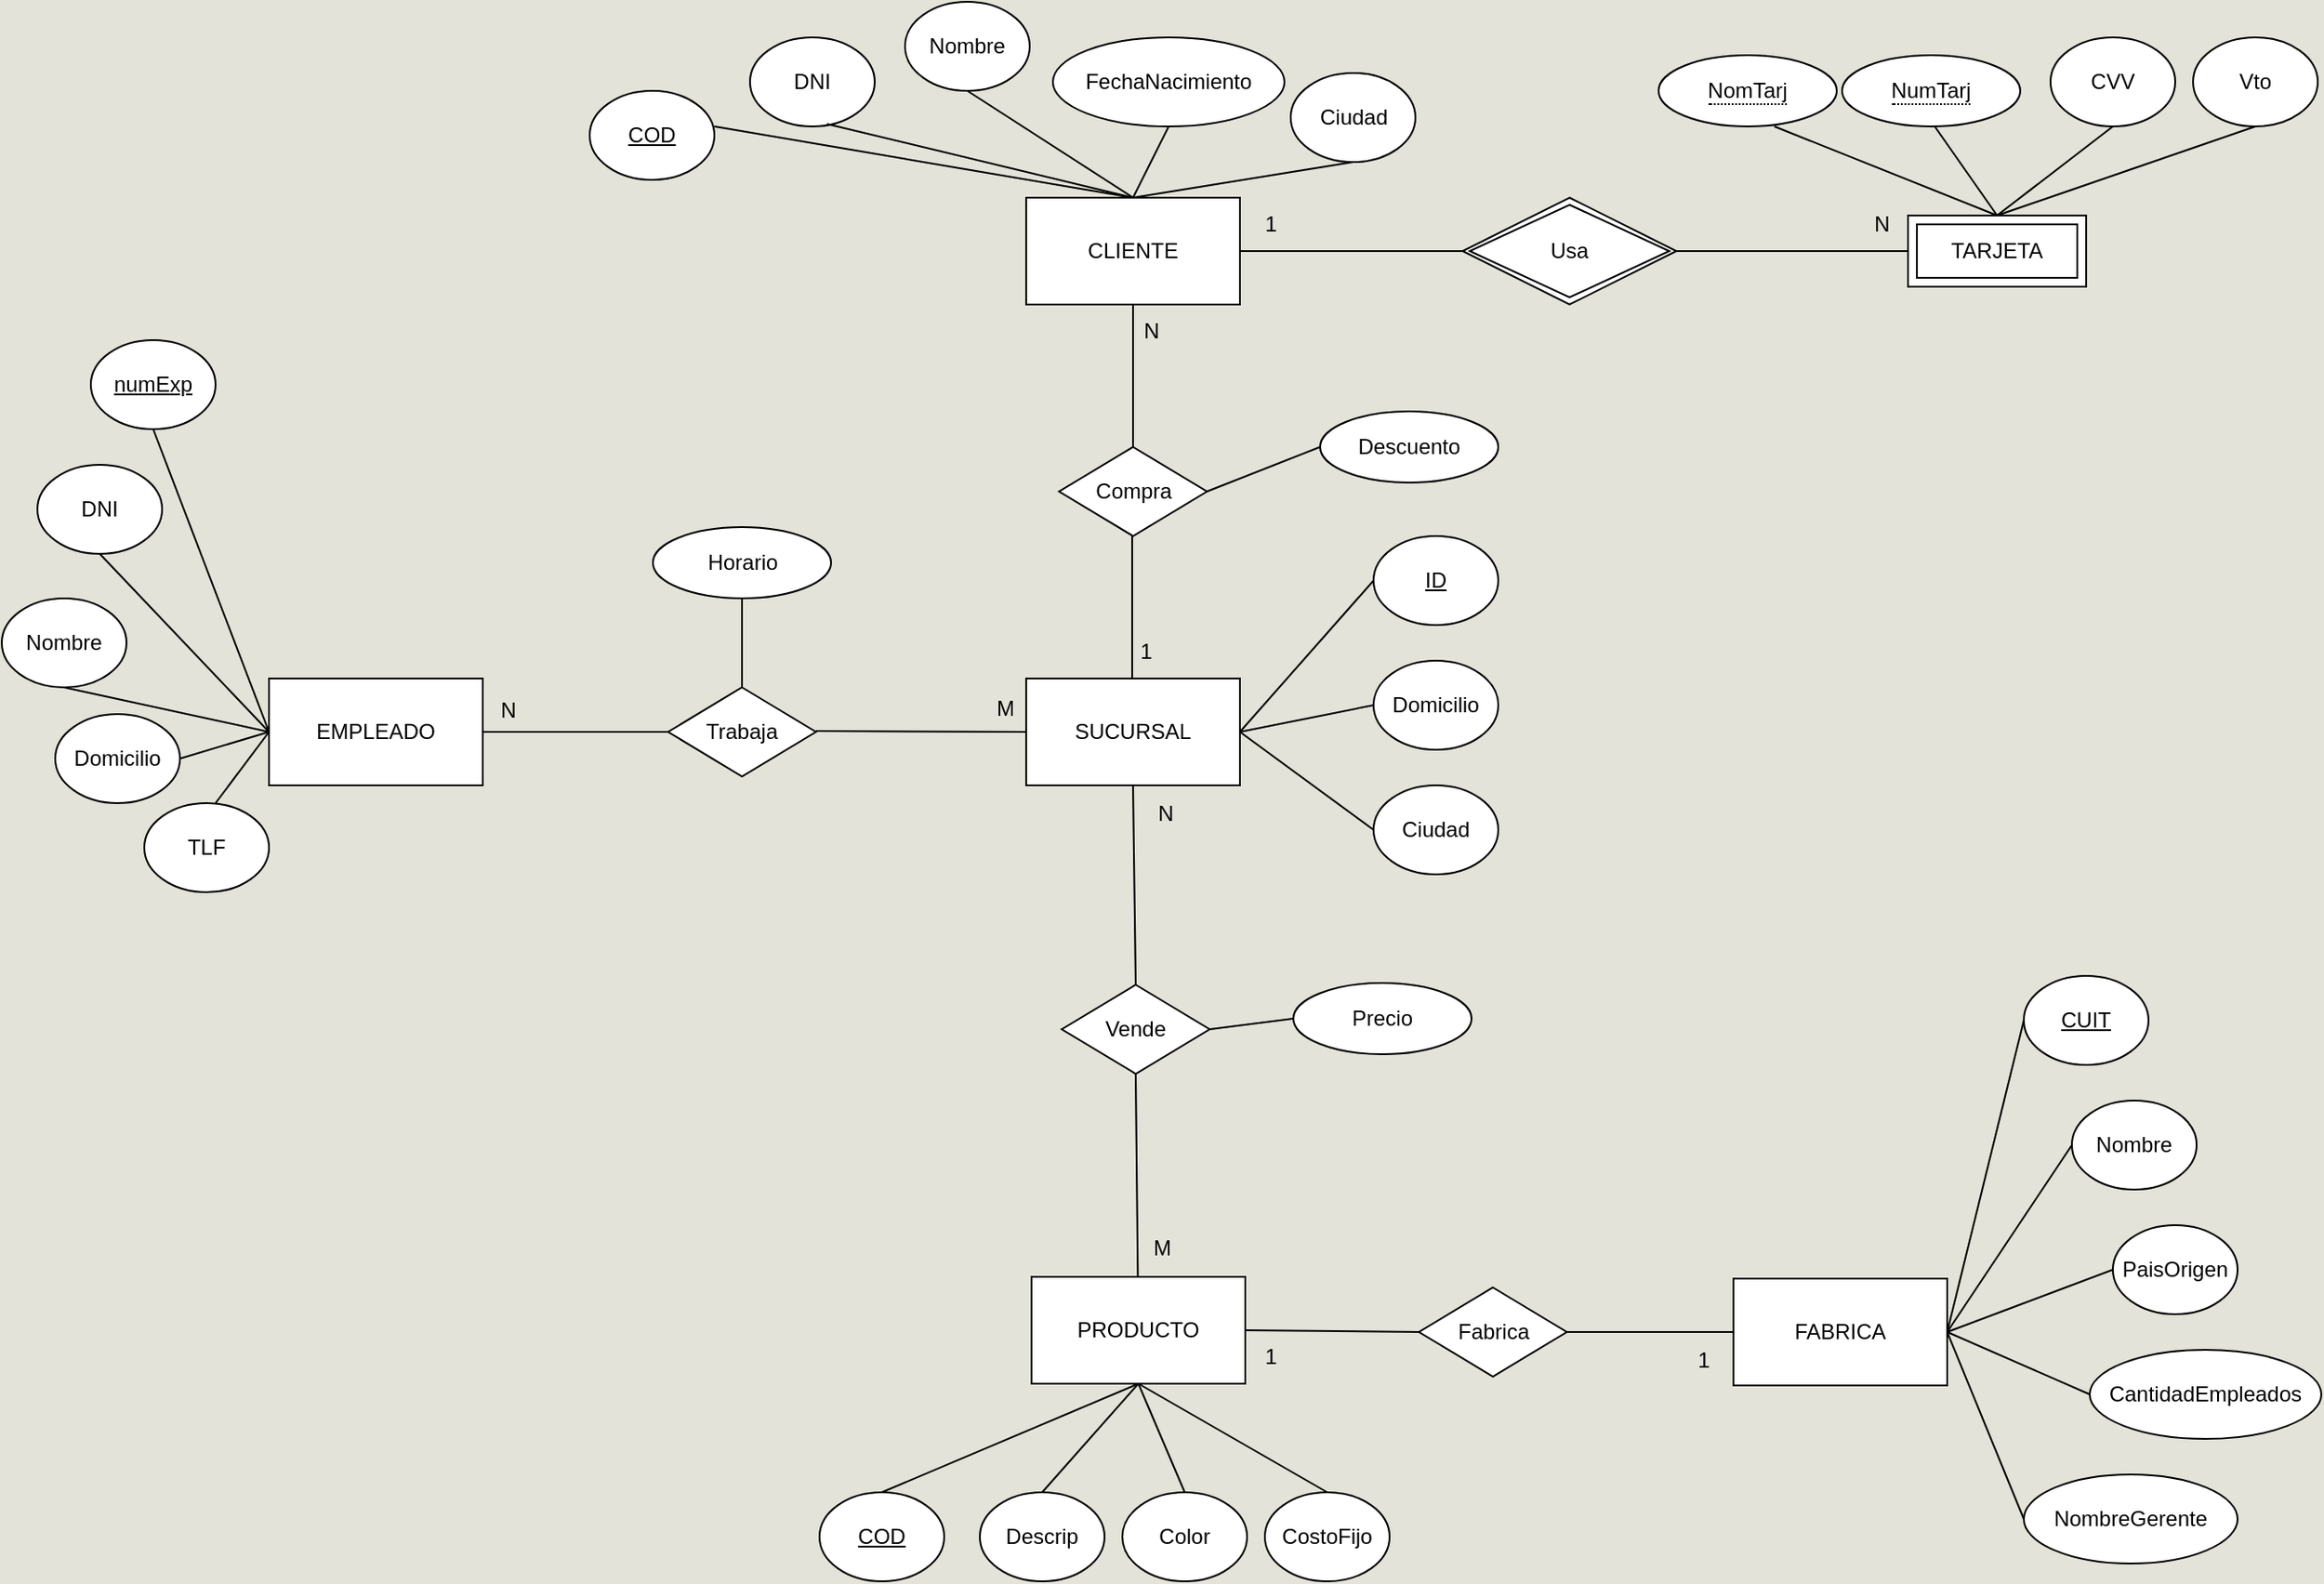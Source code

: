 <mxfile version="28.2.4">
  <diagram name="Página-1" id="9kMwiWJVpVFOU7eIDCeR">
    <mxGraphModel dx="1281" dy="597" grid="0" gridSize="10" guides="0" tooltips="1" connect="1" arrows="1" fold="1" page="1" pageScale="1" pageWidth="1654" pageHeight="1169" background="light-dark(#e3e3d9, #121212)" math="0" shadow="0">
      <root>
        <mxCell id="0" />
        <mxCell id="1" parent="0" />
        <mxCell id="zRIx5lJEsnqqh7HefP3U-1" value="SUCURSAL" style="rounded=0;whiteSpace=wrap;html=1;" parent="1" vertex="1">
          <mxGeometry x="605" y="400" width="120" height="60" as="geometry" />
        </mxCell>
        <mxCell id="zRIx5lJEsnqqh7HefP3U-2" value="EMPLEADO" style="rounded=0;whiteSpace=wrap;html=1;" parent="1" vertex="1">
          <mxGeometry x="180" y="400" width="120" height="60" as="geometry" />
        </mxCell>
        <mxCell id="zRIx5lJEsnqqh7HefP3U-3" value="PRODUCTO" style="rounded=0;whiteSpace=wrap;html=1;" parent="1" vertex="1">
          <mxGeometry x="608" y="736" width="120" height="60" as="geometry" />
        </mxCell>
        <mxCell id="zRIx5lJEsnqqh7HefP3U-4" value="FABRICA" style="rounded=0;whiteSpace=wrap;html=1;" parent="1" vertex="1">
          <mxGeometry x="1002" y="737" width="120" height="60" as="geometry" />
        </mxCell>
        <mxCell id="zRIx5lJEsnqqh7HefP3U-6" value="CLIENTE" style="rounded=0;whiteSpace=wrap;html=1;" parent="1" vertex="1">
          <mxGeometry x="605" y="130" width="120" height="60" as="geometry" />
        </mxCell>
        <mxCell id="KTyzmpf07YUTBIpUTj2X-12" value="&lt;u&gt;numExp&lt;/u&gt;" style="ellipse;whiteSpace=wrap;html=1;" parent="1" vertex="1">
          <mxGeometry x="80" y="210" width="70" height="50" as="geometry" />
        </mxCell>
        <mxCell id="KTyzmpf07YUTBIpUTj2X-13" value="Domicilio" style="ellipse;whiteSpace=wrap;html=1;" parent="1" vertex="1">
          <mxGeometry x="60" y="420" width="70" height="50" as="geometry" />
        </mxCell>
        <mxCell id="KTyzmpf07YUTBIpUTj2X-14" value="DNI" style="ellipse;whiteSpace=wrap;html=1;" parent="1" vertex="1">
          <mxGeometry x="50" y="280" width="70" height="50" as="geometry" />
        </mxCell>
        <mxCell id="KTyzmpf07YUTBIpUTj2X-15" value="" style="endArrow=none;html=1;rounded=0;exitX=0.5;exitY=1;exitDx=0;exitDy=0;" parent="1" source="KTyzmpf07YUTBIpUTj2X-12" edge="1">
          <mxGeometry width="50" height="50" relative="1" as="geometry">
            <mxPoint x="980" y="80" as="sourcePoint" />
            <mxPoint x="180" y="430" as="targetPoint" />
          </mxGeometry>
        </mxCell>
        <mxCell id="KTyzmpf07YUTBIpUTj2X-16" value="" style="endArrow=none;html=1;rounded=0;exitX=0.5;exitY=1;exitDx=0;exitDy=0;entryX=0;entryY=0.5;entryDx=0;entryDy=0;" parent="1" source="KTyzmpf07YUTBIpUTj2X-14" target="zRIx5lJEsnqqh7HefP3U-2" edge="1">
          <mxGeometry width="50" height="50" relative="1" as="geometry">
            <mxPoint x="1005" y="180" as="sourcePoint" />
            <mxPoint x="1030" y="220" as="targetPoint" />
          </mxGeometry>
        </mxCell>
        <mxCell id="KTyzmpf07YUTBIpUTj2X-17" value="" style="endArrow=none;html=1;rounded=0;exitX=0.5;exitY=1;exitDx=0;exitDy=0;entryX=0;entryY=0.5;entryDx=0;entryDy=0;" parent="1" source="KTyzmpf07YUTBIpUTj2X-18" target="zRIx5lJEsnqqh7HefP3U-2" edge="1">
          <mxGeometry width="50" height="50" relative="1" as="geometry">
            <mxPoint x="887.5" y="180" as="sourcePoint" />
            <mxPoint x="1030" y="220" as="targetPoint" />
          </mxGeometry>
        </mxCell>
        <mxCell id="KTyzmpf07YUTBIpUTj2X-18" value="Nombre" style="ellipse;whiteSpace=wrap;html=1;" parent="1" vertex="1">
          <mxGeometry x="30" y="355" width="70" height="50" as="geometry" />
        </mxCell>
        <mxCell id="KTyzmpf07YUTBIpUTj2X-20" value="TLF" style="ellipse;whiteSpace=wrap;html=1;" parent="1" vertex="1">
          <mxGeometry x="110" y="470" width="70" height="50" as="geometry" />
        </mxCell>
        <mxCell id="KTyzmpf07YUTBIpUTj2X-25" value="&lt;div&gt;CVV&lt;/div&gt;" style="ellipse;whiteSpace=wrap;html=1;" parent="1" vertex="1">
          <mxGeometry x="1180" y="40" width="70" height="50" as="geometry" />
        </mxCell>
        <mxCell id="KTyzmpf07YUTBIpUTj2X-29" value="Vto" style="ellipse;whiteSpace=wrap;html=1;" parent="1" vertex="1">
          <mxGeometry x="1260" y="40" width="70" height="50" as="geometry" />
        </mxCell>
        <mxCell id="KTyzmpf07YUTBIpUTj2X-30" value="&lt;u&gt;COD&lt;/u&gt;" style="ellipse;whiteSpace=wrap;html=1;" parent="1" vertex="1">
          <mxGeometry x="489" y="857" width="70" height="50" as="geometry" />
        </mxCell>
        <mxCell id="KTyzmpf07YUTBIpUTj2X-31" value="Descrip" style="ellipse;whiteSpace=wrap;html=1;" parent="1" vertex="1">
          <mxGeometry x="579" y="857" width="70" height="50" as="geometry" />
        </mxCell>
        <mxCell id="KTyzmpf07YUTBIpUTj2X-32" value="Color" style="ellipse;whiteSpace=wrap;html=1;" parent="1" vertex="1">
          <mxGeometry x="659" y="857" width="70" height="50" as="geometry" />
        </mxCell>
        <mxCell id="KTyzmpf07YUTBIpUTj2X-33" value="CostoFijo" style="ellipse;whiteSpace=wrap;html=1;" parent="1" vertex="1">
          <mxGeometry x="739" y="857" width="70" height="50" as="geometry" />
        </mxCell>
        <mxCell id="KTyzmpf07YUTBIpUTj2X-34" value="&lt;u&gt;CUIT&lt;/u&gt;" style="ellipse;whiteSpace=wrap;html=1;" parent="1" vertex="1">
          <mxGeometry x="1165" y="567" width="70" height="50" as="geometry" />
        </mxCell>
        <mxCell id="KTyzmpf07YUTBIpUTj2X-35" value="CantidadEmpleados" style="ellipse;whiteSpace=wrap;html=1;" parent="1" vertex="1">
          <mxGeometry x="1202" y="777" width="130" height="50" as="geometry" />
        </mxCell>
        <mxCell id="KTyzmpf07YUTBIpUTj2X-36" value="PaisOrigen" style="ellipse;whiteSpace=wrap;html=1;" parent="1" vertex="1">
          <mxGeometry x="1215" y="707" width="70" height="50" as="geometry" />
        </mxCell>
        <mxCell id="KTyzmpf07YUTBIpUTj2X-37" value="Nombre" style="ellipse;whiteSpace=wrap;html=1;" parent="1" vertex="1">
          <mxGeometry x="1192" y="637" width="70" height="50" as="geometry" />
        </mxCell>
        <mxCell id="KTyzmpf07YUTBIpUTj2X-38" value="NombreGerente" style="ellipse;whiteSpace=wrap;html=1;" parent="1" vertex="1">
          <mxGeometry x="1165" y="847" width="120" height="50" as="geometry" />
        </mxCell>
        <mxCell id="KTyzmpf07YUTBIpUTj2X-40" value="&lt;u&gt;ID&lt;/u&gt;" style="ellipse;whiteSpace=wrap;html=1;" parent="1" vertex="1">
          <mxGeometry x="800" y="320" width="70" height="50" as="geometry" />
        </mxCell>
        <mxCell id="KTyzmpf07YUTBIpUTj2X-43" value="Domicilio" style="ellipse;whiteSpace=wrap;html=1;" parent="1" vertex="1">
          <mxGeometry x="800" y="390" width="70" height="50" as="geometry" />
        </mxCell>
        <mxCell id="KTyzmpf07YUTBIpUTj2X-44" value="Ciudad" style="ellipse;whiteSpace=wrap;html=1;" parent="1" vertex="1">
          <mxGeometry x="800" y="460" width="70" height="50" as="geometry" />
        </mxCell>
        <mxCell id="KTyzmpf07YUTBIpUTj2X-45" value="&lt;u&gt;COD&lt;/u&gt;" style="ellipse;whiteSpace=wrap;html=1;" parent="1" vertex="1">
          <mxGeometry x="360" y="70" width="70" height="50" as="geometry" />
        </mxCell>
        <mxCell id="KTyzmpf07YUTBIpUTj2X-46" value="FechaNacimiento" style="ellipse;whiteSpace=wrap;html=1;" parent="1" vertex="1">
          <mxGeometry x="620" y="40" width="130" height="50" as="geometry" />
        </mxCell>
        <mxCell id="KTyzmpf07YUTBIpUTj2X-47" value="DNI" style="ellipse;whiteSpace=wrap;html=1;" parent="1" vertex="1">
          <mxGeometry x="450" y="40" width="70" height="50" as="geometry" />
        </mxCell>
        <mxCell id="KTyzmpf07YUTBIpUTj2X-48" value="Nombre" style="ellipse;whiteSpace=wrap;html=1;" parent="1" vertex="1">
          <mxGeometry x="537" y="20" width="70" height="50" as="geometry" />
        </mxCell>
        <mxCell id="KTyzmpf07YUTBIpUTj2X-49" value="Ciudad" style="ellipse;whiteSpace=wrap;html=1;" parent="1" vertex="1">
          <mxGeometry x="753.5" y="60" width="70" height="50" as="geometry" />
        </mxCell>
        <mxCell id="KTyzmpf07YUTBIpUTj2X-50" value="Trabaja" style="rhombus;whiteSpace=wrap;html=1;" parent="1" vertex="1">
          <mxGeometry x="404" y="405" width="83" height="50" as="geometry" />
        </mxCell>
        <mxCell id="KTyzmpf07YUTBIpUTj2X-51" value="Compra" style="rhombus;whiteSpace=wrap;html=1;" parent="1" vertex="1">
          <mxGeometry x="623.5" y="270" width="83" height="50" as="geometry" />
        </mxCell>
        <mxCell id="KTyzmpf07YUTBIpUTj2X-53" value="Vende" style="rhombus;whiteSpace=wrap;html=1;" parent="1" vertex="1">
          <mxGeometry x="625" y="572" width="83" height="50" as="geometry" />
        </mxCell>
        <mxCell id="KTyzmpf07YUTBIpUTj2X-54" value="Fabrica" style="rhombus;whiteSpace=wrap;html=1;" parent="1" vertex="1">
          <mxGeometry x="825.5" y="742" width="83" height="50" as="geometry" />
        </mxCell>
        <mxCell id="KTyzmpf07YUTBIpUTj2X-55" value="Usa" style="shape=rhombus;double=1;perimeter=rhombusPerimeter;whiteSpace=wrap;html=1;align=center;" parent="1" vertex="1">
          <mxGeometry x="850" y="130" width="120" height="60" as="geometry" />
        </mxCell>
        <mxCell id="KTyzmpf07YUTBIpUTj2X-56" value="TARJETA" style="shape=ext;margin=3;double=1;whiteSpace=wrap;html=1;align=center;" parent="1" vertex="1">
          <mxGeometry x="1100" y="140" width="100" height="40" as="geometry" />
        </mxCell>
        <mxCell id="KTyzmpf07YUTBIpUTj2X-57" value="" style="endArrow=none;html=1;rounded=0;exitX=1;exitY=0.5;exitDx=0;exitDy=0;entryX=0;entryY=0.5;entryDx=0;entryDy=0;" parent="1" source="zRIx5lJEsnqqh7HefP3U-2" target="KTyzmpf07YUTBIpUTj2X-50" edge="1">
          <mxGeometry width="50" height="50" relative="1" as="geometry">
            <mxPoint x="790" y="590" as="sourcePoint" />
            <mxPoint x="840" y="540" as="targetPoint" />
          </mxGeometry>
        </mxCell>
        <mxCell id="KTyzmpf07YUTBIpUTj2X-58" value="" style="endArrow=none;html=1;rounded=0;exitX=1;exitY=0.5;exitDx=0;exitDy=0;entryX=0;entryY=0.5;entryDx=0;entryDy=0;" parent="1" target="zRIx5lJEsnqqh7HefP3U-1" edge="1">
          <mxGeometry width="50" height="50" relative="1" as="geometry">
            <mxPoint x="487" y="429.5" as="sourcePoint" />
            <mxPoint x="591" y="429.5" as="targetPoint" />
          </mxGeometry>
        </mxCell>
        <mxCell id="KTyzmpf07YUTBIpUTj2X-59" value="" style="endArrow=none;html=1;rounded=0;exitX=0.5;exitY=1;exitDx=0;exitDy=0;entryX=0;entryY=0.5;entryDx=0;entryDy=0;" parent="1" target="zRIx5lJEsnqqh7HefP3U-2" edge="1">
          <mxGeometry width="50" height="50" relative="1" as="geometry">
            <mxPoint x="130" y="445" as="sourcePoint" />
            <mxPoint x="245" y="470" as="targetPoint" />
          </mxGeometry>
        </mxCell>
        <mxCell id="KTyzmpf07YUTBIpUTj2X-60" value="" style="endArrow=none;html=1;rounded=0;exitX=0.5;exitY=1;exitDx=0;exitDy=0;entryX=0;entryY=0.5;entryDx=0;entryDy=0;" parent="1" target="zRIx5lJEsnqqh7HefP3U-2" edge="1">
          <mxGeometry width="50" height="50" relative="1" as="geometry">
            <mxPoint x="150" y="470" as="sourcePoint" />
            <mxPoint x="265" y="495" as="targetPoint" />
          </mxGeometry>
        </mxCell>
        <mxCell id="KTyzmpf07YUTBIpUTj2X-61" value="" style="endArrow=none;html=1;rounded=0;exitX=0.5;exitY=1;exitDx=0;exitDy=0;entryX=0.5;entryY=0;entryDx=0;entryDy=0;" parent="1" target="zRIx5lJEsnqqh7HefP3U-6" edge="1">
          <mxGeometry width="50" height="50" relative="1" as="geometry">
            <mxPoint x="430" y="90" as="sourcePoint" />
            <mxPoint x="495" y="260" as="targetPoint" />
          </mxGeometry>
        </mxCell>
        <mxCell id="KTyzmpf07YUTBIpUTj2X-62" value="" style="endArrow=none;html=1;rounded=0;exitX=0.617;exitY=0.972;exitDx=0;exitDy=0;exitPerimeter=0;entryX=0.5;entryY=0;entryDx=0;entryDy=0;" parent="1" source="KTyzmpf07YUTBIpUTj2X-47" target="zRIx5lJEsnqqh7HefP3U-6" edge="1">
          <mxGeometry width="50" height="50" relative="1" as="geometry">
            <mxPoint x="530" y="70" as="sourcePoint" />
            <mxPoint x="595" y="240" as="targetPoint" />
          </mxGeometry>
        </mxCell>
        <mxCell id="KTyzmpf07YUTBIpUTj2X-63" value="" style="endArrow=none;html=1;rounded=0;exitX=0.5;exitY=1;exitDx=0;exitDy=0;entryX=0.5;entryY=0;entryDx=0;entryDy=0;" parent="1" source="KTyzmpf07YUTBIpUTj2X-48" target="zRIx5lJEsnqqh7HefP3U-6" edge="1">
          <mxGeometry width="50" height="50" relative="1" as="geometry">
            <mxPoint x="610" y="80" as="sourcePoint" />
            <mxPoint x="675" y="250" as="targetPoint" />
          </mxGeometry>
        </mxCell>
        <mxCell id="KTyzmpf07YUTBIpUTj2X-64" value="" style="endArrow=none;html=1;rounded=0;exitX=0.5;exitY=1;exitDx=0;exitDy=0;entryX=0.5;entryY=0;entryDx=0;entryDy=0;" parent="1" source="KTyzmpf07YUTBIpUTj2X-46" target="zRIx5lJEsnqqh7HefP3U-6" edge="1">
          <mxGeometry width="50" height="50" relative="1" as="geometry">
            <mxPoint x="700" y="110" as="sourcePoint" />
            <mxPoint x="765" y="280" as="targetPoint" />
          </mxGeometry>
        </mxCell>
        <mxCell id="KTyzmpf07YUTBIpUTj2X-67" value="" style="endArrow=none;html=1;rounded=0;exitX=0.5;exitY=1;exitDx=0;exitDy=0;entryX=0.5;entryY=0;entryDx=0;entryDy=0;" parent="1" source="KTyzmpf07YUTBIpUTj2X-49" target="zRIx5lJEsnqqh7HefP3U-6" edge="1">
          <mxGeometry width="50" height="50" relative="1" as="geometry">
            <mxPoint x="610" y="100" as="sourcePoint" />
            <mxPoint x="703" y="160" as="targetPoint" />
          </mxGeometry>
        </mxCell>
        <mxCell id="KTyzmpf07YUTBIpUTj2X-68" value="" style="endArrow=none;html=1;rounded=0;exitX=0.5;exitY=1;exitDx=0;exitDy=0;entryX=0.5;entryY=0;entryDx=0;entryDy=0;" parent="1" target="KTyzmpf07YUTBIpUTj2X-56" edge="1">
          <mxGeometry width="50" height="50" relative="1" as="geometry">
            <mxPoint x="1025" y="90" as="sourcePoint" />
            <mxPoint x="1113" y="190" as="targetPoint" />
          </mxGeometry>
        </mxCell>
        <mxCell id="KTyzmpf07YUTBIpUTj2X-69" value="" style="endArrow=none;html=1;rounded=0;exitX=0.5;exitY=1;exitDx=0;exitDy=0;entryX=0.5;entryY=0;entryDx=0;entryDy=0;" parent="1" target="KTyzmpf07YUTBIpUTj2X-56" edge="1">
          <mxGeometry width="50" height="50" relative="1" as="geometry">
            <mxPoint x="1115" y="90" as="sourcePoint" />
            <mxPoint x="1233" y="170" as="targetPoint" />
          </mxGeometry>
        </mxCell>
        <mxCell id="KTyzmpf07YUTBIpUTj2X-70" value="" style="endArrow=none;html=1;rounded=0;exitX=0.5;exitY=1;exitDx=0;exitDy=0;entryX=0.5;entryY=0;entryDx=0;entryDy=0;" parent="1" source="KTyzmpf07YUTBIpUTj2X-25" target="KTyzmpf07YUTBIpUTj2X-56" edge="1">
          <mxGeometry width="50" height="50" relative="1" as="geometry">
            <mxPoint x="1240" y="120" as="sourcePoint" />
            <mxPoint x="1333" y="180" as="targetPoint" />
          </mxGeometry>
        </mxCell>
        <mxCell id="KTyzmpf07YUTBIpUTj2X-71" value="" style="endArrow=none;html=1;rounded=0;exitX=0.5;exitY=1;exitDx=0;exitDy=0;entryX=0.5;entryY=0;entryDx=0;entryDy=0;" parent="1" source="KTyzmpf07YUTBIpUTj2X-29" target="KTyzmpf07YUTBIpUTj2X-56" edge="1">
          <mxGeometry width="50" height="50" relative="1" as="geometry">
            <mxPoint x="1280" y="160" as="sourcePoint" />
            <mxPoint x="1373" y="220" as="targetPoint" />
          </mxGeometry>
        </mxCell>
        <mxCell id="KTyzmpf07YUTBIpUTj2X-72" value="" style="endArrow=none;html=1;rounded=0;exitX=1;exitY=0.5;exitDx=0;exitDy=0;entryX=0;entryY=0.5;entryDx=0;entryDy=0;" parent="1" source="KTyzmpf07YUTBIpUTj2X-55" target="KTyzmpf07YUTBIpUTj2X-56" edge="1">
          <mxGeometry width="50" height="50" relative="1" as="geometry">
            <mxPoint x="1110" y="380" as="sourcePoint" />
            <mxPoint x="1203" y="440" as="targetPoint" />
          </mxGeometry>
        </mxCell>
        <mxCell id="KTyzmpf07YUTBIpUTj2X-73" value="" style="endArrow=none;html=1;rounded=0;entryX=0;entryY=0.5;entryDx=0;entryDy=0;exitX=1;exitY=0.5;exitDx=0;exitDy=0;" parent="1" source="zRIx5lJEsnqqh7HefP3U-6" target="KTyzmpf07YUTBIpUTj2X-55" edge="1">
          <mxGeometry width="50" height="50" relative="1" as="geometry">
            <mxPoint x="730" y="160" as="sourcePoint" />
            <mxPoint x="1160" y="290" as="targetPoint" />
          </mxGeometry>
        </mxCell>
        <mxCell id="KTyzmpf07YUTBIpUTj2X-74" value="" style="endArrow=none;html=1;rounded=0;exitX=1;exitY=0.5;exitDx=0;exitDy=0;entryX=0;entryY=0.5;entryDx=0;entryDy=0;" parent="1" source="zRIx5lJEsnqqh7HefP3U-3" target="KTyzmpf07YUTBIpUTj2X-54" edge="1">
          <mxGeometry width="50" height="50" relative="1" as="geometry">
            <mxPoint x="842" y="547" as="sourcePoint" />
            <mxPoint x="972" y="547" as="targetPoint" />
          </mxGeometry>
        </mxCell>
        <mxCell id="KTyzmpf07YUTBIpUTj2X-75" value="" style="endArrow=none;html=1;rounded=0;exitX=1;exitY=0.5;exitDx=0;exitDy=0;entryX=0;entryY=0.5;entryDx=0;entryDy=0;" parent="1" source="KTyzmpf07YUTBIpUTj2X-54" target="zRIx5lJEsnqqh7HefP3U-4" edge="1">
          <mxGeometry width="50" height="50" relative="1" as="geometry">
            <mxPoint x="962" y="637" as="sourcePoint" />
            <mxPoint x="1092" y="637" as="targetPoint" />
          </mxGeometry>
        </mxCell>
        <mxCell id="KTyzmpf07YUTBIpUTj2X-76" value="" style="endArrow=none;html=1;rounded=0;exitX=0.5;exitY=1;exitDx=0;exitDy=0;entryX=0.5;entryY=0;entryDx=0;entryDy=0;" parent="1" source="zRIx5lJEsnqqh7HefP3U-6" target="KTyzmpf07YUTBIpUTj2X-51" edge="1">
          <mxGeometry width="50" height="50" relative="1" as="geometry">
            <mxPoint x="1100" y="370" as="sourcePoint" />
            <mxPoint x="665" y="260" as="targetPoint" />
          </mxGeometry>
        </mxCell>
        <mxCell id="KTyzmpf07YUTBIpUTj2X-77" value="" style="endArrow=none;html=1;rounded=0;exitX=0.5;exitY=1;exitDx=0;exitDy=0;entryX=0.5;entryY=0;entryDx=0;entryDy=0;" parent="1" edge="1">
          <mxGeometry width="50" height="50" relative="1" as="geometry">
            <mxPoint x="664.52" y="320" as="sourcePoint" />
            <mxPoint x="664.52" y="400" as="targetPoint" />
          </mxGeometry>
        </mxCell>
        <mxCell id="KTyzmpf07YUTBIpUTj2X-78" value="" style="endArrow=none;html=1;rounded=0;exitX=0.5;exitY=1;exitDx=0;exitDy=0;entryX=0.5;entryY=0;entryDx=0;entryDy=0;" parent="1" source="zRIx5lJEsnqqh7HefP3U-1" target="KTyzmpf07YUTBIpUTj2X-53" edge="1">
          <mxGeometry width="50" height="50" relative="1" as="geometry">
            <mxPoint x="680" y="560" as="sourcePoint" />
            <mxPoint x="680" y="640" as="targetPoint" />
          </mxGeometry>
        </mxCell>
        <mxCell id="KTyzmpf07YUTBIpUTj2X-79" value="" style="endArrow=none;html=1;rounded=0;exitX=0.5;exitY=1;exitDx=0;exitDy=0;" parent="1" source="KTyzmpf07YUTBIpUTj2X-53" target="zRIx5lJEsnqqh7HefP3U-3" edge="1">
          <mxGeometry width="50" height="50" relative="1" as="geometry">
            <mxPoint x="640" y="650" as="sourcePoint" />
            <mxPoint x="640" y="730" as="targetPoint" />
          </mxGeometry>
        </mxCell>
        <mxCell id="KTyzmpf07YUTBIpUTj2X-80" value="" style="endArrow=none;html=1;rounded=0;exitX=0.5;exitY=1;exitDx=0;exitDy=0;entryX=0.5;entryY=0;entryDx=0;entryDy=0;" parent="1" source="zRIx5lJEsnqqh7HefP3U-3" target="KTyzmpf07YUTBIpUTj2X-30" edge="1">
          <mxGeometry width="50" height="50" relative="1" as="geometry">
            <mxPoint x="732" y="797" as="sourcePoint" />
            <mxPoint x="732" y="877" as="targetPoint" />
          </mxGeometry>
        </mxCell>
        <mxCell id="KTyzmpf07YUTBIpUTj2X-81" value="" style="endArrow=none;html=1;rounded=0;exitX=0.5;exitY=1;exitDx=0;exitDy=0;entryX=0.5;entryY=0;entryDx=0;entryDy=0;" parent="1" source="zRIx5lJEsnqqh7HefP3U-3" target="KTyzmpf07YUTBIpUTj2X-31" edge="1">
          <mxGeometry width="50" height="50" relative="1" as="geometry">
            <mxPoint x="602" y="827" as="sourcePoint" />
            <mxPoint x="602" y="907" as="targetPoint" />
          </mxGeometry>
        </mxCell>
        <mxCell id="KTyzmpf07YUTBIpUTj2X-82" value="" style="endArrow=none;html=1;rounded=0;exitX=0.5;exitY=1;exitDx=0;exitDy=0;entryX=0.5;entryY=0;entryDx=0;entryDy=0;" parent="1" source="zRIx5lJEsnqqh7HefP3U-3" target="KTyzmpf07YUTBIpUTj2X-32" edge="1">
          <mxGeometry width="50" height="50" relative="1" as="geometry">
            <mxPoint x="692" y="827" as="sourcePoint" />
            <mxPoint x="692" y="907" as="targetPoint" />
          </mxGeometry>
        </mxCell>
        <mxCell id="KTyzmpf07YUTBIpUTj2X-83" value="" style="endArrow=none;html=1;rounded=0;exitX=0.5;exitY=1;exitDx=0;exitDy=0;entryX=0.5;entryY=0;entryDx=0;entryDy=0;" parent="1" source="zRIx5lJEsnqqh7HefP3U-3" target="KTyzmpf07YUTBIpUTj2X-33" edge="1">
          <mxGeometry width="50" height="50" relative="1" as="geometry">
            <mxPoint x="762" y="827" as="sourcePoint" />
            <mxPoint x="762" y="907" as="targetPoint" />
          </mxGeometry>
        </mxCell>
        <mxCell id="KTyzmpf07YUTBIpUTj2X-84" value="" style="endArrow=none;html=1;rounded=0;exitX=0;exitY=0.5;exitDx=0;exitDy=0;entryX=1;entryY=0.5;entryDx=0;entryDy=0;" parent="1" source="KTyzmpf07YUTBIpUTj2X-34" target="zRIx5lJEsnqqh7HefP3U-4" edge="1">
          <mxGeometry width="50" height="50" relative="1" as="geometry">
            <mxPoint x="1112" y="647" as="sourcePoint" />
            <mxPoint x="1112" y="727" as="targetPoint" />
          </mxGeometry>
        </mxCell>
        <mxCell id="KTyzmpf07YUTBIpUTj2X-85" value="" style="endArrow=none;html=1;rounded=0;exitX=0;exitY=0.5;exitDx=0;exitDy=0;entryX=1;entryY=0.5;entryDx=0;entryDy=0;" parent="1" source="KTyzmpf07YUTBIpUTj2X-37" target="zRIx5lJEsnqqh7HefP3U-4" edge="1">
          <mxGeometry width="50" height="50" relative="1" as="geometry">
            <mxPoint x="1205" y="727" as="sourcePoint" />
            <mxPoint x="1162" y="902" as="targetPoint" />
          </mxGeometry>
        </mxCell>
        <mxCell id="KTyzmpf07YUTBIpUTj2X-86" value="" style="endArrow=none;html=1;rounded=0;exitX=0;exitY=0.5;exitDx=0;exitDy=0;" parent="1" source="KTyzmpf07YUTBIpUTj2X-36" edge="1">
          <mxGeometry width="50" height="50" relative="1" as="geometry">
            <mxPoint x="1205" y="777" as="sourcePoint" />
            <mxPoint x="1122" y="767" as="targetPoint" />
          </mxGeometry>
        </mxCell>
        <mxCell id="KTyzmpf07YUTBIpUTj2X-87" value="" style="endArrow=none;html=1;rounded=0;exitX=0;exitY=0.5;exitDx=0;exitDy=0;entryX=1;entryY=0.5;entryDx=0;entryDy=0;" parent="1" source="KTyzmpf07YUTBIpUTj2X-35" target="zRIx5lJEsnqqh7HefP3U-4" edge="1">
          <mxGeometry width="50" height="50" relative="1" as="geometry">
            <mxPoint x="1225" y="787" as="sourcePoint" />
            <mxPoint x="1182" y="962" as="targetPoint" />
          </mxGeometry>
        </mxCell>
        <mxCell id="KTyzmpf07YUTBIpUTj2X-88" value="" style="endArrow=none;html=1;rounded=0;exitX=0;exitY=0.5;exitDx=0;exitDy=0;entryX=1;entryY=0.5;entryDx=0;entryDy=0;" parent="1" source="KTyzmpf07YUTBIpUTj2X-38" target="zRIx5lJEsnqqh7HefP3U-4" edge="1">
          <mxGeometry width="50" height="50" relative="1" as="geometry">
            <mxPoint x="1135" y="877" as="sourcePoint" />
            <mxPoint x="1092" y="1052" as="targetPoint" />
          </mxGeometry>
        </mxCell>
        <mxCell id="KTyzmpf07YUTBIpUTj2X-89" value="" style="endArrow=none;html=1;rounded=0;exitX=0;exitY=0.5;exitDx=0;exitDy=0;entryX=1;entryY=0.5;entryDx=0;entryDy=0;" parent="1" source="KTyzmpf07YUTBIpUTj2X-40" target="zRIx5lJEsnqqh7HefP3U-1" edge="1">
          <mxGeometry width="50" height="50" relative="1" as="geometry">
            <mxPoint x="763" y="380" as="sourcePoint" />
            <mxPoint x="720" y="555" as="targetPoint" />
          </mxGeometry>
        </mxCell>
        <mxCell id="KTyzmpf07YUTBIpUTj2X-92" value="" style="endArrow=none;html=1;rounded=0;exitX=0;exitY=0.5;exitDx=0;exitDy=0;entryX=1;entryY=0.5;entryDx=0;entryDy=0;" parent="1" source="KTyzmpf07YUTBIpUTj2X-43" target="zRIx5lJEsnqqh7HefP3U-1" edge="1">
          <mxGeometry width="50" height="50" relative="1" as="geometry">
            <mxPoint x="823" y="420" as="sourcePoint" />
            <mxPoint x="730" y="430" as="targetPoint" />
          </mxGeometry>
        </mxCell>
        <mxCell id="KTyzmpf07YUTBIpUTj2X-93" value="" style="endArrow=none;html=1;rounded=0;exitX=1;exitY=0.5;exitDx=0;exitDy=0;entryX=0;entryY=0.5;entryDx=0;entryDy=0;" parent="1" source="zRIx5lJEsnqqh7HefP3U-1" target="KTyzmpf07YUTBIpUTj2X-44" edge="1">
          <mxGeometry width="50" height="50" relative="1" as="geometry">
            <mxPoint x="803" y="520" as="sourcePoint" />
            <mxPoint x="760" y="695" as="targetPoint" />
          </mxGeometry>
        </mxCell>
        <mxCell id="KTyzmpf07YUTBIpUTj2X-95" value="&lt;div&gt;&lt;span style=&quot;border-bottom: 1px dotted;&quot;&gt;NomTarj&lt;/span&gt;&lt;/div&gt;" style="ellipse;whiteSpace=wrap;html=1;align=center;" parent="1" vertex="1">
          <mxGeometry x="960" y="50" width="100" height="40" as="geometry" />
        </mxCell>
        <mxCell id="KTyzmpf07YUTBIpUTj2X-96" value="&lt;span style=&quot;border-bottom: 1px dotted;&quot;&gt;NumTarj&lt;/span&gt;" style="ellipse;whiteSpace=wrap;html=1;align=center;" parent="1" vertex="1">
          <mxGeometry x="1063" y="50" width="100" height="40" as="geometry" />
        </mxCell>
        <mxCell id="KTyzmpf07YUTBIpUTj2X-97" value="Horario" style="ellipse;whiteSpace=wrap;html=1;align=center;" parent="1" vertex="1">
          <mxGeometry x="395.5" y="315" width="100" height="40" as="geometry" />
        </mxCell>
        <mxCell id="KTyzmpf07YUTBIpUTj2X-98" value="" style="endArrow=none;html=1;rounded=0;exitX=0.5;exitY=1;exitDx=0;exitDy=0;entryX=0.5;entryY=0;entryDx=0;entryDy=0;" parent="1" source="KTyzmpf07YUTBIpUTj2X-97" target="KTyzmpf07YUTBIpUTj2X-50" edge="1">
          <mxGeometry relative="1" as="geometry">
            <mxPoint x="430" y="470" as="sourcePoint" />
            <mxPoint x="590" y="470" as="targetPoint" />
          </mxGeometry>
        </mxCell>
        <mxCell id="KTyzmpf07YUTBIpUTj2X-99" value="Precio" style="ellipse;whiteSpace=wrap;html=1;align=center;" parent="1" vertex="1">
          <mxGeometry x="755" y="571" width="100" height="40" as="geometry" />
        </mxCell>
        <mxCell id="KTyzmpf07YUTBIpUTj2X-100" value="" style="endArrow=none;html=1;rounded=0;exitX=0;exitY=0.5;exitDx=0;exitDy=0;entryX=1;entryY=0.5;entryDx=0;entryDy=0;" parent="1" source="KTyzmpf07YUTBIpUTj2X-99" target="KTyzmpf07YUTBIpUTj2X-53" edge="1">
          <mxGeometry width="50" height="50" relative="1" as="geometry">
            <mxPoint x="763" y="720" as="sourcePoint" />
            <mxPoint x="720" y="895" as="targetPoint" />
          </mxGeometry>
        </mxCell>
        <mxCell id="KTyzmpf07YUTBIpUTj2X-101" value="Descuento" style="ellipse;whiteSpace=wrap;html=1;align=center;" parent="1" vertex="1">
          <mxGeometry x="770" y="250" width="100" height="40" as="geometry" />
        </mxCell>
        <mxCell id="KTyzmpf07YUTBIpUTj2X-102" value="" style="endArrow=none;html=1;rounded=0;exitX=0;exitY=0.5;exitDx=0;exitDy=0;entryX=1;entryY=0.5;entryDx=0;entryDy=0;" parent="1" source="KTyzmpf07YUTBIpUTj2X-101" target="KTyzmpf07YUTBIpUTj2X-51" edge="1">
          <mxGeometry width="50" height="50" relative="1" as="geometry">
            <mxPoint x="693" y="220" as="sourcePoint" />
            <mxPoint x="650" y="395" as="targetPoint" />
          </mxGeometry>
        </mxCell>
        <mxCell id="KTyzmpf07YUTBIpUTj2X-103" value="1" style="text;html=1;align=center;verticalAlign=middle;resizable=0;points=[];autosize=1;strokeColor=none;fillColor=none;" parent="1" vertex="1">
          <mxGeometry x="727" y="130" width="30" height="30" as="geometry" />
        </mxCell>
        <mxCell id="KTyzmpf07YUTBIpUTj2X-104" value="N" style="text;html=1;align=center;verticalAlign=middle;resizable=0;points=[];autosize=1;strokeColor=none;fillColor=none;" parent="1" vertex="1">
          <mxGeometry x="1070" y="130" width="30" height="30" as="geometry" />
        </mxCell>
        <mxCell id="KTyzmpf07YUTBIpUTj2X-105" value="1" style="text;html=1;align=center;verticalAlign=middle;resizable=0;points=[];autosize=1;strokeColor=none;fillColor=none;" parent="1" vertex="1">
          <mxGeometry x="657" y="370" width="30" height="30" as="geometry" />
        </mxCell>
        <mxCell id="KTyzmpf07YUTBIpUTj2X-106" value="N" style="text;html=1;align=center;verticalAlign=middle;resizable=0;points=[];autosize=1;strokeColor=none;fillColor=none;" parent="1" vertex="1">
          <mxGeometry x="660" y="190" width="30" height="30" as="geometry" />
        </mxCell>
        <mxCell id="KTyzmpf07YUTBIpUTj2X-107" value="N" style="text;html=1;align=center;verticalAlign=middle;resizable=0;points=[];autosize=1;strokeColor=none;fillColor=none;" parent="1" vertex="1">
          <mxGeometry x="299" y="403" width="30" height="30" as="geometry" />
        </mxCell>
        <mxCell id="KTyzmpf07YUTBIpUTj2X-108" value="M" style="text;html=1;align=center;verticalAlign=middle;resizable=0;points=[];autosize=1;strokeColor=none;fillColor=none;" parent="1" vertex="1">
          <mxGeometry x="579" y="404" width="28" height="26" as="geometry" />
        </mxCell>
        <mxCell id="KTyzmpf07YUTBIpUTj2X-109" value="N" style="text;html=1;align=center;verticalAlign=middle;resizable=0;points=[];autosize=1;strokeColor=none;fillColor=none;" parent="1" vertex="1">
          <mxGeometry x="668" y="461" width="30" height="30" as="geometry" />
        </mxCell>
        <mxCell id="KTyzmpf07YUTBIpUTj2X-110" value="M" style="text;html=1;align=center;verticalAlign=middle;resizable=0;points=[];autosize=1;strokeColor=none;fillColor=none;" parent="1" vertex="1">
          <mxGeometry x="667" y="707" width="28" height="26" as="geometry" />
        </mxCell>
        <mxCell id="KTyzmpf07YUTBIpUTj2X-112" value="1" style="text;html=1;align=center;verticalAlign=middle;resizable=0;points=[];autosize=1;strokeColor=none;fillColor=none;" parent="1" vertex="1">
          <mxGeometry x="727" y="766" width="30" height="30" as="geometry" />
        </mxCell>
        <mxCell id="KTyzmpf07YUTBIpUTj2X-113" value="1" style="text;html=1;align=center;verticalAlign=middle;resizable=0;points=[];autosize=1;strokeColor=none;fillColor=none;" parent="1" vertex="1">
          <mxGeometry x="970" y="768" width="30" height="30" as="geometry" />
        </mxCell>
      </root>
    </mxGraphModel>
  </diagram>
</mxfile>

